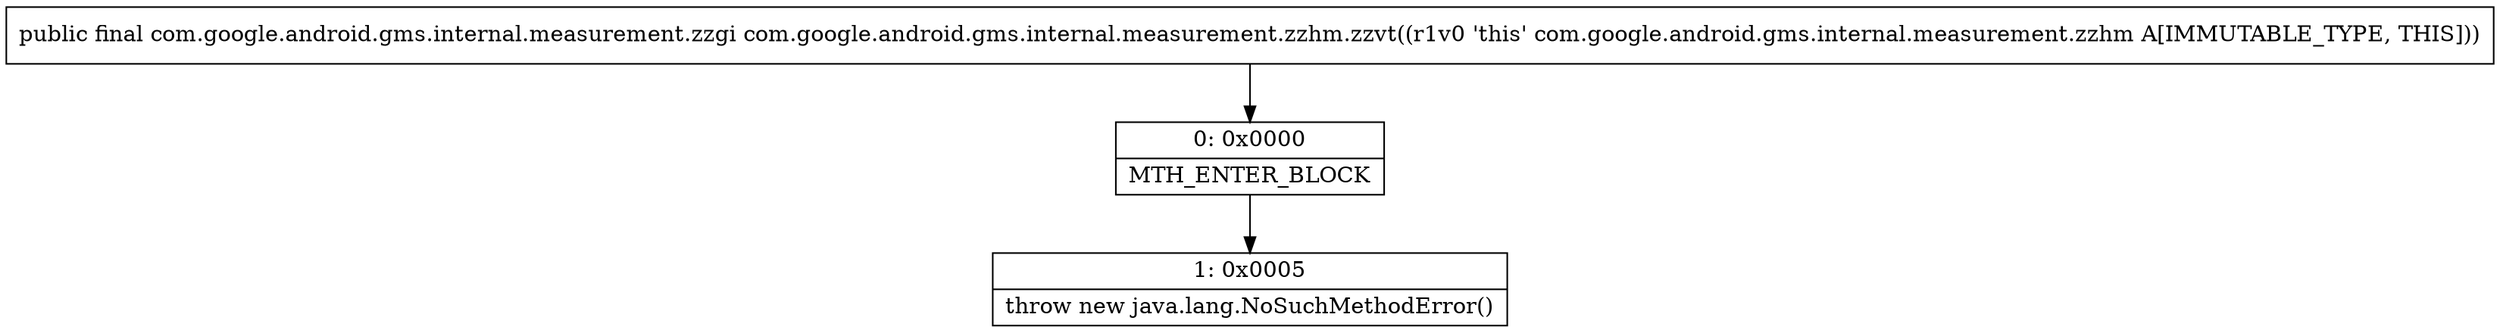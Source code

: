 digraph "CFG forcom.google.android.gms.internal.measurement.zzhm.zzvt()Lcom\/google\/android\/gms\/internal\/measurement\/zzgi;" {
Node_0 [shape=record,label="{0\:\ 0x0000|MTH_ENTER_BLOCK\l}"];
Node_1 [shape=record,label="{1\:\ 0x0005|throw new java.lang.NoSuchMethodError()\l}"];
MethodNode[shape=record,label="{public final com.google.android.gms.internal.measurement.zzgi com.google.android.gms.internal.measurement.zzhm.zzvt((r1v0 'this' com.google.android.gms.internal.measurement.zzhm A[IMMUTABLE_TYPE, THIS])) }"];
MethodNode -> Node_0;
Node_0 -> Node_1;
}

